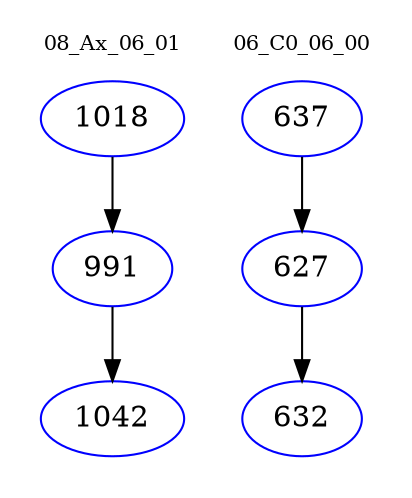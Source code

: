 digraph{
subgraph cluster_0 {
color = white
label = "08_Ax_06_01";
fontsize=10;
T0_1018 [label="1018", color="blue"]
T0_1018 -> T0_991 [color="black"]
T0_991 [label="991", color="blue"]
T0_991 -> T0_1042 [color="black"]
T0_1042 [label="1042", color="blue"]
}
subgraph cluster_1 {
color = white
label = "06_C0_06_00";
fontsize=10;
T1_637 [label="637", color="blue"]
T1_637 -> T1_627 [color="black"]
T1_627 [label="627", color="blue"]
T1_627 -> T1_632 [color="black"]
T1_632 [label="632", color="blue"]
}
}
